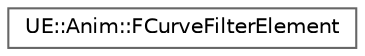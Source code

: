 digraph "Graphical Class Hierarchy"
{
 // INTERACTIVE_SVG=YES
 // LATEX_PDF_SIZE
  bgcolor="transparent";
  edge [fontname=Helvetica,fontsize=10,labelfontname=Helvetica,labelfontsize=10];
  node [fontname=Helvetica,fontsize=10,shape=box,height=0.2,width=0.4];
  rankdir="LR";
  Node0 [id="Node000000",label="UE::Anim::FCurveFilterElement",height=0.2,width=0.4,color="grey40", fillcolor="white", style="filled",URL="$de/d32/structUE_1_1Anim_1_1FCurveFilterElement.html",tooltip=" "];
}
